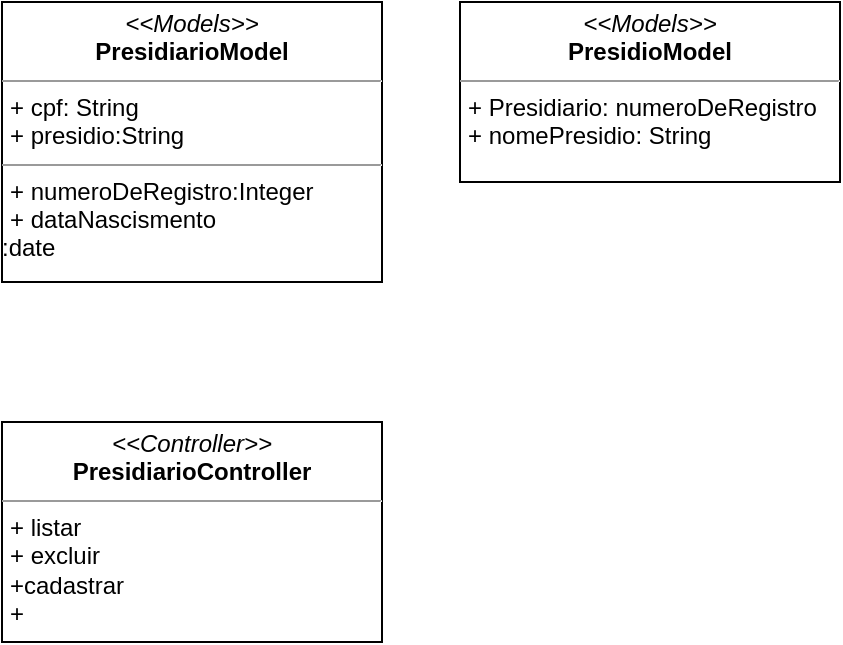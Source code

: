 <mxfile version="21.1.2" type="device">
  <diagram name="Página-1" id="h2w5Bo-N5xkzD6CctZ1X">
    <mxGraphModel dx="1120" dy="476" grid="1" gridSize="10" guides="1" tooltips="1" connect="1" arrows="1" fold="1" page="1" pageScale="1" pageWidth="827" pageHeight="1169" math="0" shadow="0">
      <root>
        <mxCell id="0" />
        <mxCell id="1" parent="0" />
        <mxCell id="owfPr-6ogjDSNQa4xGix-6" value="&lt;p style=&quot;margin:0px;margin-top:4px;text-align:center;&quot;&gt;&lt;i&gt;&amp;lt;&amp;lt;Models&amp;gt;&amp;gt;&lt;/i&gt;&lt;br&gt;&lt;b&gt;PresidiarioModel&lt;/b&gt;&lt;/p&gt;&lt;hr size=&quot;1&quot;&gt;&lt;p style=&quot;margin:0px;margin-left:4px;&quot;&gt;+ cpf: String&lt;br&gt;+ presidio:String&lt;/p&gt;&lt;hr size=&quot;1&quot;&gt;&lt;p style=&quot;margin:0px;margin-left:4px;&quot;&gt;+ numeroDeRegistro:Integer&lt;br&gt;+ dataNascismento&lt;/p&gt;:date" style="verticalAlign=top;align=left;overflow=fill;fontSize=12;fontFamily=Helvetica;html=1;whiteSpace=wrap;" vertex="1" parent="1">
          <mxGeometry x="90" y="90" width="190" height="140" as="geometry" />
        </mxCell>
        <mxCell id="owfPr-6ogjDSNQa4xGix-7" value="&lt;p style=&quot;margin:0px;margin-top:4px;text-align:center;&quot;&gt;&lt;i&gt;&amp;lt;&amp;lt;Controller&amp;gt;&amp;gt;&lt;/i&gt;&lt;br&gt;&lt;b&gt;PresidiarioController&lt;/b&gt;&lt;/p&gt;&lt;hr size=&quot;1&quot;&gt;&lt;p style=&quot;margin:0px;margin-left:4px;&quot;&gt;+ listar&lt;br&gt;+ excluir&lt;/p&gt;&lt;p style=&quot;margin:0px;margin-left:4px;&quot;&gt;+cadastrar&lt;/p&gt;&lt;p style=&quot;margin:0px;margin-left:4px;&quot;&gt;+&lt;/p&gt;&lt;p style=&quot;margin:0px;margin-left:4px;&quot;&gt;&lt;br&gt;&lt;/p&gt;" style="verticalAlign=top;align=left;overflow=fill;fontSize=12;fontFamily=Helvetica;html=1;whiteSpace=wrap;" vertex="1" parent="1">
          <mxGeometry x="90" y="300" width="190" height="110" as="geometry" />
        </mxCell>
        <mxCell id="owfPr-6ogjDSNQa4xGix-8" value="&lt;p style=&quot;margin:0px;margin-top:4px;text-align:center;&quot;&gt;&lt;i&gt;&amp;lt;&amp;lt;Models&amp;gt;&amp;gt;&lt;/i&gt;&lt;br&gt;&lt;b&gt;PresidioModel&lt;/b&gt;&lt;/p&gt;&lt;hr size=&quot;1&quot;&gt;&lt;p style=&quot;margin:0px;margin-left:4px;&quot;&gt;+ Presidiario: numeroDeRegistro&lt;br&gt;+ nomePresidio: String&lt;/p&gt;" style="verticalAlign=top;align=left;overflow=fill;fontSize=12;fontFamily=Helvetica;html=1;whiteSpace=wrap;" vertex="1" parent="1">
          <mxGeometry x="319" y="90" width="190" height="90" as="geometry" />
        </mxCell>
      </root>
    </mxGraphModel>
  </diagram>
</mxfile>
